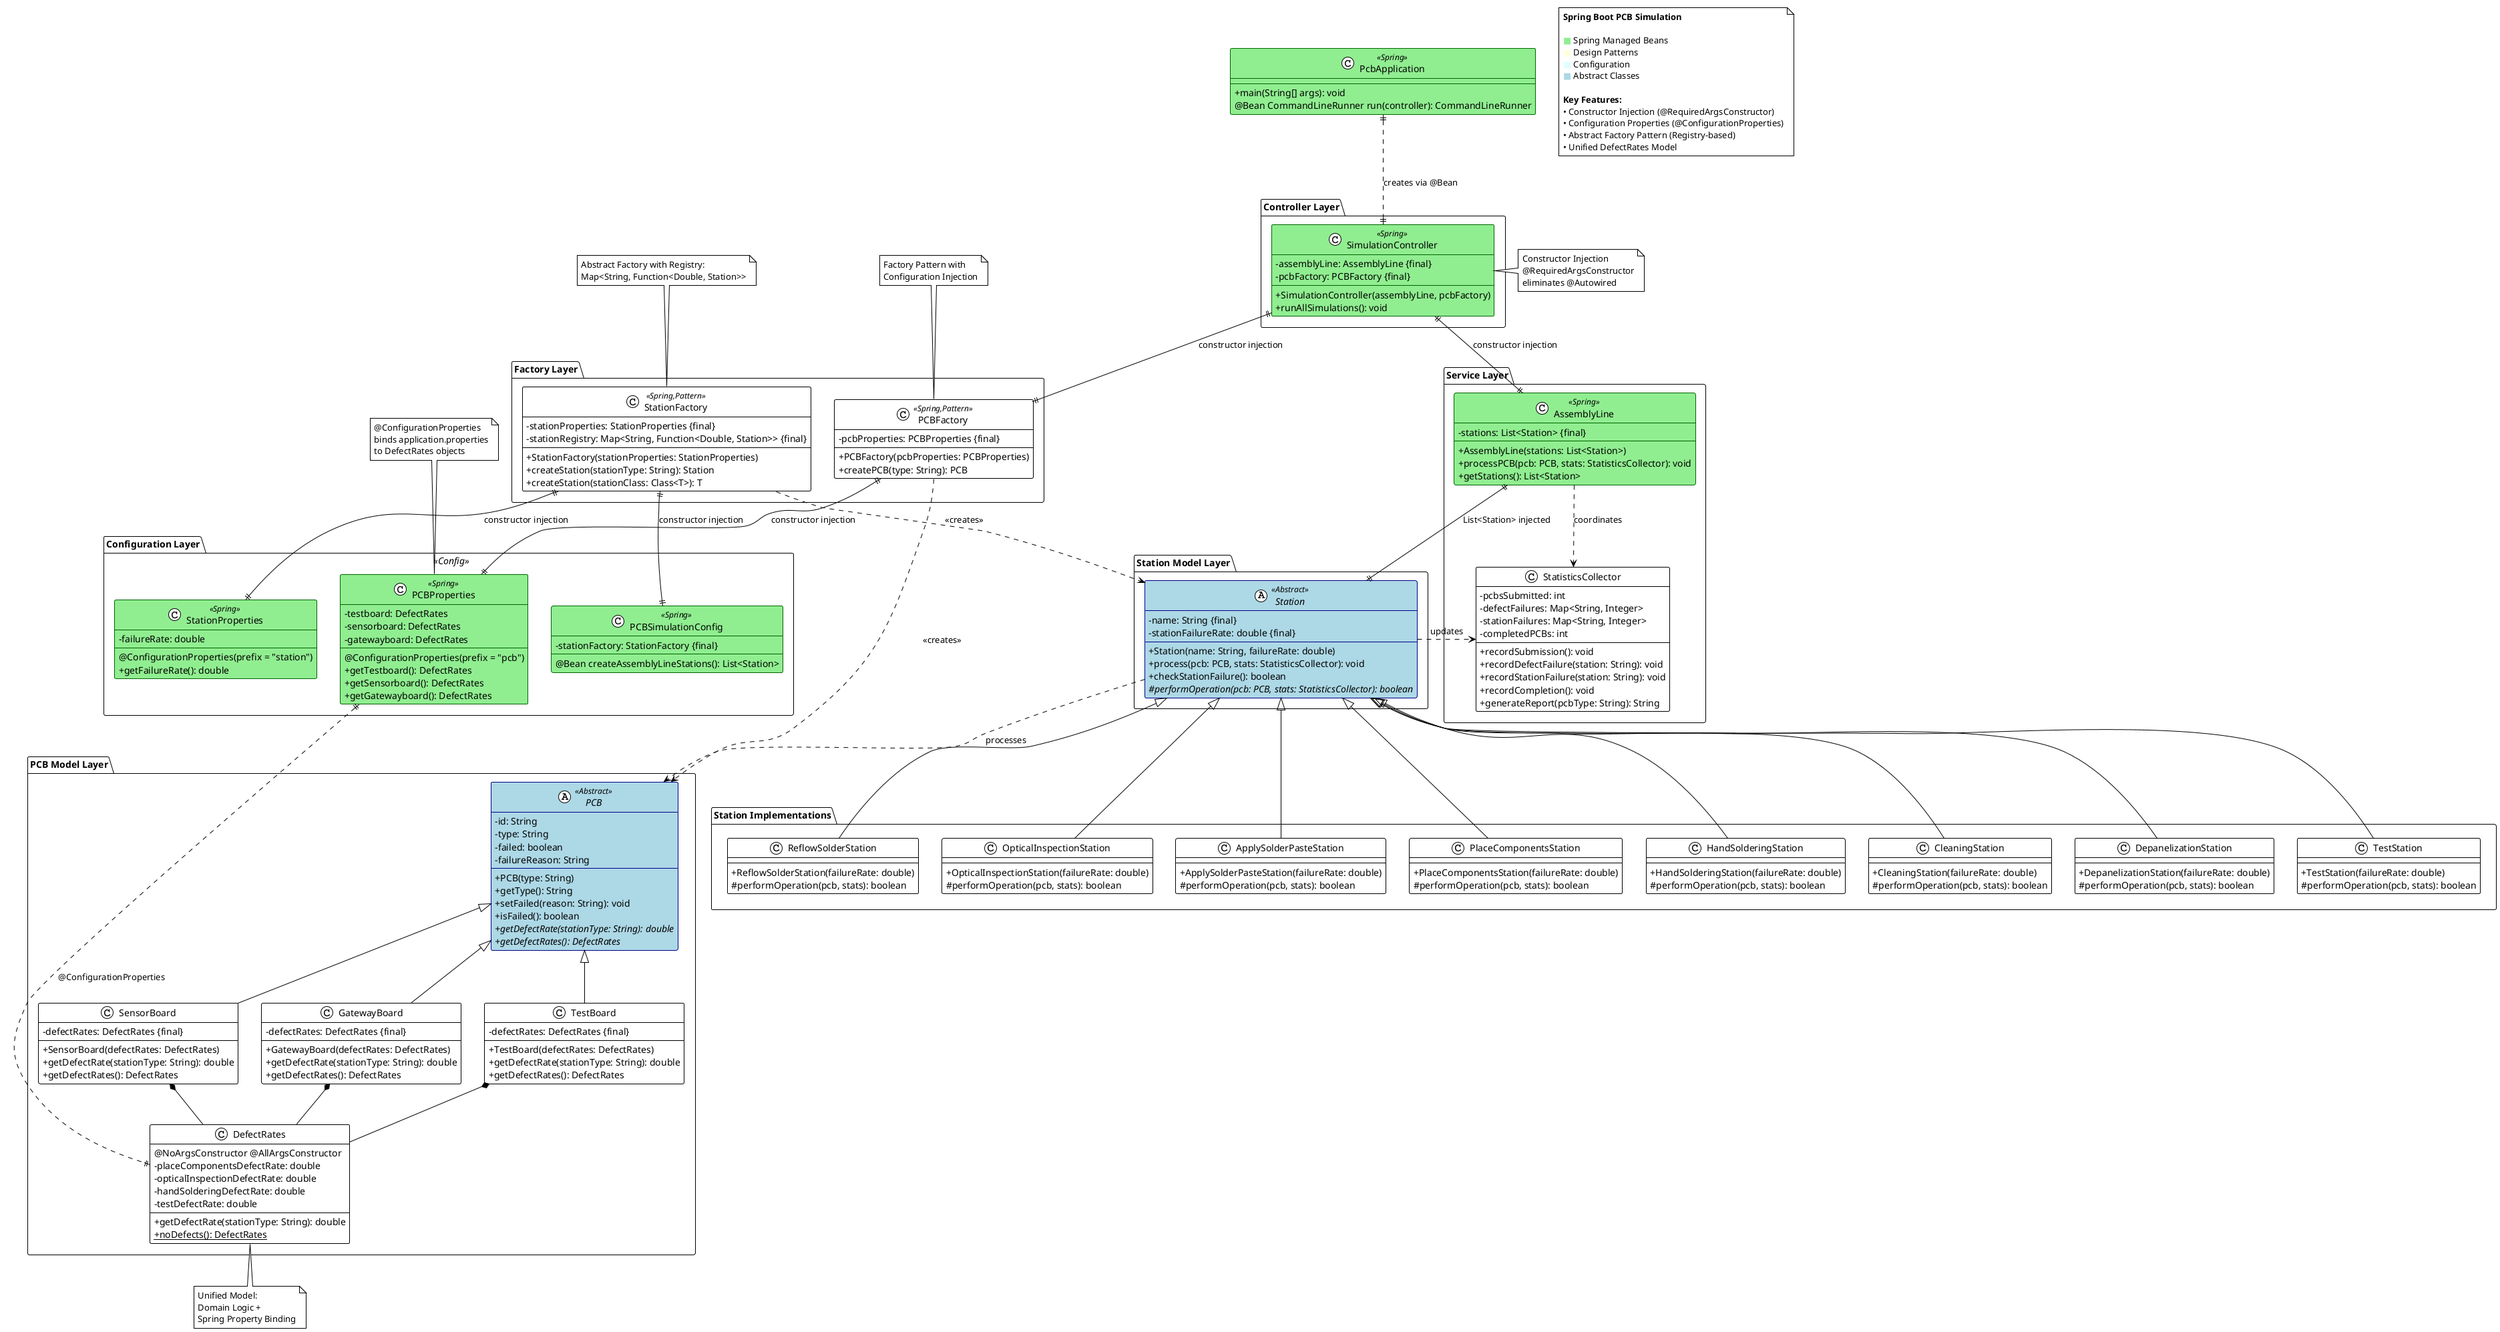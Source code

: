 @startuml PCB_Assembly_Simulation_Spring_DI

!theme plain
skinparam classAttributeIconSize 0
skinparam direction top to bottom
skinparam class {
    BackgroundColor<<Spring>> LightGreen
    BorderColor<<Spring>> DarkGreen
    BackgroundColor<<Pattern>> LightYellow
    BorderColor<<Pattern>> DarkGoldenRod
    BackgroundColor<<Abstract>> LightBlue
    BorderColor<<Abstract>> DarkBlue
    BackgroundColor<<Config>> LightCyan
    BorderColor<<Config>> DarkCyan
}

' Main Application Entry Point
class PcbApplication <<Spring>> {
    + main(String[] args): void
    @Bean CommandLineRunner run(controller): CommandLineRunner
}

' Top Level - Configuration Layer
package "Configuration Layer" <<Config>> {
    class PCBSimulationConfig <<Spring>> {
        - stationFactory: StationFactory {final}
        @Bean createAssemblyLineStations(): List<Station>
    }
    
    class PCBProperties <<Spring>> {
        @ConfigurationProperties(prefix = "pcb")
        - testboard: DefectRates
        - sensorboard: DefectRates
        - gatewayboard: DefectRates
        + getTestboard(): DefectRates
        + getSensorboard(): DefectRates
        + getGatewayboard(): DefectRates
    }
    
    class StationProperties <<Spring>> {
        @ConfigurationProperties(prefix = "station")
        - failureRate: double
        + getFailureRate(): double
    }
}

' Controller Layer
package "Controller Layer" {
    class SimulationController <<Spring>> {
        - assemblyLine: AssemblyLine {final}
        - pcbFactory: PCBFactory {final}
        + SimulationController(assemblyLine, pcbFactory)
        + runAllSimulations(): void
    }
}

' Service Layer
package "Service Layer" {
    class AssemblyLine <<Spring>> {
        - stations: List<Station> {final}
        + AssemblyLine(stations: List<Station>)
        + processPCB(pcb: PCB, stats: StatisticsCollector): void
        + getStations(): List<Station>
    }
    
    class StatisticsCollector {
        - pcbsSubmitted: int
        - defectFailures: Map<String, Integer>
        - stationFailures: Map<String, Integer>
        - completedPCBs: int
        + recordSubmission(): void
        + recordDefectFailure(station: String): void
        + recordStationFailure(station: String): void
        + recordCompletion(): void
        + generateReport(pcbType: String): String
    }
}

' Factory Layer
package "Factory Layer" {
    class PCBFactory <<Spring,Pattern>> {
        - pcbProperties: PCBProperties {final}
        + PCBFactory(pcbProperties: PCBProperties)
        + createPCB(type: String): PCB
    }
    
    class StationFactory <<Spring,Pattern>> {
        - stationProperties: StationProperties {final}
        - stationRegistry: Map<String, Function<Double, Station>> {final}
        + StationFactory(stationProperties: StationProperties)
        + createStation(stationType: String): Station
        + createStation(stationClass: Class<T>): T
    }
}

' Model Layer - PCB Hierarchy
package "PCB Model Layer" {
    class DefectRates {
        @NoArgsConstructor @AllArgsConstructor
        - placeComponentsDefectRate: double
        - opticalInspectionDefectRate: double
        - handSolderingDefectRate: double
        - testDefectRate: double
        + getDefectRate(stationType: String): double
        + noDefects(): DefectRates {static}
    }
    
    abstract class PCB <<Abstract>> {
        - id: String
        - type: String
        - failed: boolean
        - failureReason: String
        + PCB(type: String)
        + getType(): String
        + setFailed(reason: String): void
        + isFailed(): boolean
        + {abstract} getDefectRate(stationType: String): double
        + {abstract} getDefectRates(): DefectRates
    }
    
    class TestBoard {
        - defectRates: DefectRates {final}
        + TestBoard(defectRates: DefectRates)
        + getDefectRate(stationType: String): double
        + getDefectRates(): DefectRates
    }
    
    class SensorBoard {
        - defectRates: DefectRates {final}
        + SensorBoard(defectRates: DefectRates)
        + getDefectRate(stationType: String): double
        + getDefectRates(): DefectRates
    }
    
    class GatewayBoard {
        - defectRates: DefectRates {final}
        + GatewayBoard(defectRates: DefectRates)
        + getDefectRate(stationType: String): double
        + getDefectRates(): DefectRates
    }
}

' Station Model Layer
package "Station Model Layer" {
    abstract class Station <<Abstract>> {
        - name: String {final}
        - stationFailureRate: double {final}
        + Station(name: String, failureRate: double)
        + process(pcb: PCB, stats: StatisticsCollector): void
        + checkStationFailure(): boolean
        # {abstract} performOperation(pcb: PCB, stats: StatisticsCollector): boolean
    }
}

' Station Implementation Layer - Arranged in Two Columns
package "Station Implementations" {
    together {
        class ApplySolderPasteStation {
            + ApplySolderPasteStation(failureRate: double)
            # performOperation(pcb, stats): boolean
        }
        
        class PlaceComponentsStation {
            + PlaceComponentsStation(failureRate: double)
            # performOperation(pcb, stats): boolean
        }
        
        class ReflowSolderStation {
            + ReflowSolderStation(failureRate: double)
            # performOperation(pcb, stats): boolean
        }
        
        class OpticalInspectionStation {
            + OpticalInspectionStation(failureRate: double)
            # performOperation(pcb, stats): boolean
        }
    }
    
    together {
        class HandSolderingStation {
            + HandSolderingStation(failureRate: double)
            # performOperation(pcb, stats): boolean
        }
        
        class CleaningStation {
            + CleaningStation(failureRate: double)
            # performOperation(pcb, stats): boolean
        }
        
        class DepanelizationStation {
            + DepanelizationStation(failureRate: double)
            # performOperation(pcb, stats): boolean
        }
        
        class TestStation {
            + TestStation(failureRate: double)
            # performOperation(pcb, stats): boolean
        }
    }
}

' Inheritance Relationships
PCB <|-- TestBoard
PCB <|-- SensorBoard
PCB <|-- GatewayBoard

Station <|-- ApplySolderPasteStation
Station <|-- PlaceComponentsStation
Station <|-- ReflowSolderStation
Station <|-- OpticalInspectionStation
Station <|-- HandSolderingStation
Station <|-- CleaningStation
Station <|-- DepanelizationStation
Station <|-- TestStation

' Composition Relationships
TestBoard *-- DefectRates
SensorBoard *-- DefectRates
GatewayBoard *-- DefectRates

' Spring Dependency Injection Flow (Top to Bottom)
PcbApplication ||..|| SimulationController : creates via @Bean

SimulationController ||--|| AssemblyLine : constructor injection
SimulationController ||--|| PCBFactory : constructor injection

PCBFactory ||--|| PCBProperties : constructor injection
PCBSimulationConfig ||--|| StationFactory : constructor injection
StationFactory ||--|| StationProperties : constructor injection

AssemblyLine ||--|| Station : List<Station> injected

' Factory Pattern Creation
PCBFactory ..> PCB : <<creates>>
StationFactory ..> Station : <<creates>>

' Configuration Binding
PCBProperties ||..|| DefectRates : @ConfigurationProperties

' Processing Flow
AssemblyLine ..> StatisticsCollector : coordinates
Station ..> StatisticsCollector : updates
Station ..> PCB : processes

' Compact Notes
note top of StationFactory 
Abstract Factory with Registry:
Map<String, Function<Double, Station>>
end note

note top of PCBFactory 
Factory Pattern with
Configuration Injection
end note

note top of PCBProperties 
@ConfigurationProperties
binds application.properties
to DefectRates objects
end note

note right of SimulationController 
Constructor Injection
@RequiredArgsConstructor
eliminates @Autowired
end note

note bottom of DefectRates 
Unified Model:
Domain Logic + 
Spring Property Binding
end note

' Compact Legend
note as N1
<b>Spring Boot PCB Simulation</b>

<color:LightGreen>■</color> Spring Managed Beans
<color:LightYellow>■</color> Design Patterns  
<color:LightCyan>■</color> Configuration
<color:LightBlue>■</color> Abstract Classes

<b>Key Features:</b>
• Constructor Injection (@RequiredArgsConstructor)
• Configuration Properties (@ConfigurationProperties)
• Abstract Factory Pattern (Registry-based)
• Unified DefectRates Model
end note

@enduml